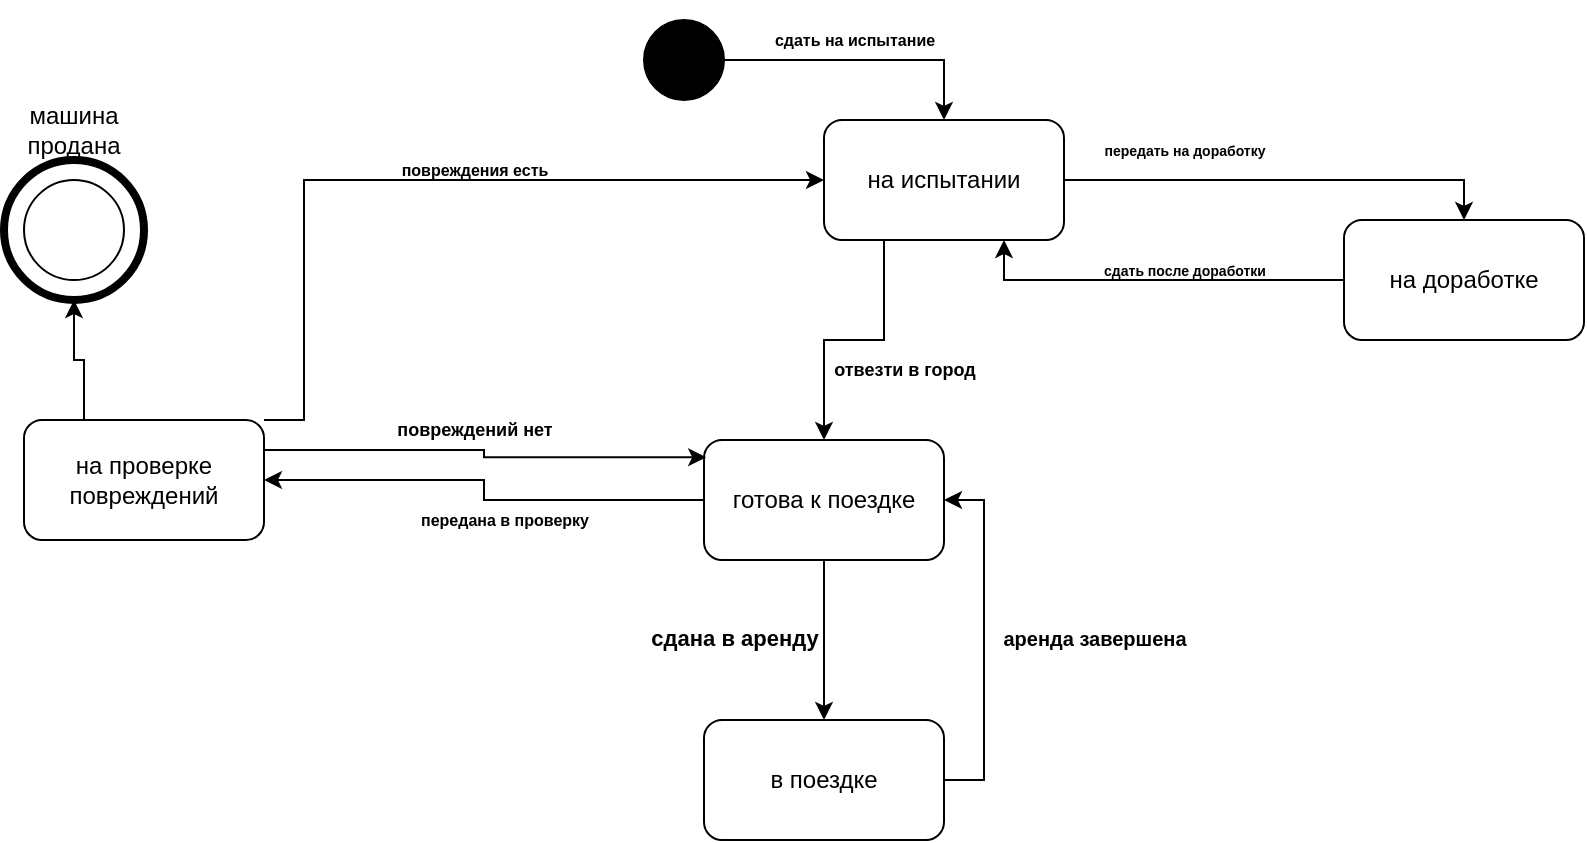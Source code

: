 <mxfile version="24.7.8">
  <diagram name="Страница — 1" id="pfLHj3D8Lvb418C5Jr1W">
    <mxGraphModel dx="808" dy="478" grid="1" gridSize="10" guides="1" tooltips="1" connect="1" arrows="1" fold="1" page="1" pageScale="1" pageWidth="2000" pageHeight="2000" background="none" math="0" shadow="0">
      <root>
        <mxCell id="0" />
        <mxCell id="1" parent="0" />
        <mxCell id="LL5S55sE1ruGed1GfhvK-27" value="" style="ellipse;whiteSpace=wrap;html=1;strokeColor=#000000;fillColor=#FFFFFF;strokeWidth=4;" vertex="1" parent="1">
          <mxGeometry x="260" y="1240" width="70" height="70" as="geometry" />
        </mxCell>
        <mxCell id="LL5S55sE1ruGed1GfhvK-8" style="edgeStyle=orthogonalEdgeStyle;rounded=0;orthogonalLoop=1;jettySize=auto;html=1;exitX=1;exitY=0.5;exitDx=0;exitDy=0;entryX=0.5;entryY=0;entryDx=0;entryDy=0;" edge="1" parent="1" source="LL5S55sE1ruGed1GfhvK-1" target="LL5S55sE1ruGed1GfhvK-7">
          <mxGeometry relative="1" as="geometry" />
        </mxCell>
        <mxCell id="LL5S55sE1ruGed1GfhvK-1" value="" style="ellipse;whiteSpace=wrap;html=1;fillColor=#000000;" vertex="1" parent="1">
          <mxGeometry x="580" y="1170" width="40" height="40" as="geometry" />
        </mxCell>
        <mxCell id="LL5S55sE1ruGed1GfhvK-5" style="edgeStyle=orthogonalEdgeStyle;rounded=0;orthogonalLoop=1;jettySize=auto;html=1;exitX=0.5;exitY=1;exitDx=0;exitDy=0;entryX=0.5;entryY=0;entryDx=0;entryDy=0;" edge="1" parent="1" source="LL5S55sE1ruGed1GfhvK-2" target="LL5S55sE1ruGed1GfhvK-4">
          <mxGeometry relative="1" as="geometry" />
        </mxCell>
        <mxCell id="LL5S55sE1ruGed1GfhvK-14" style="edgeStyle=orthogonalEdgeStyle;rounded=0;orthogonalLoop=1;jettySize=auto;html=1;exitX=0;exitY=0.5;exitDx=0;exitDy=0;entryX=1;entryY=0.5;entryDx=0;entryDy=0;" edge="1" parent="1" source="LL5S55sE1ruGed1GfhvK-2" target="LL5S55sE1ruGed1GfhvK-13">
          <mxGeometry relative="1" as="geometry" />
        </mxCell>
        <mxCell id="LL5S55sE1ruGed1GfhvK-2" value="готова к поездке" style="rounded=1;whiteSpace=wrap;html=1;" vertex="1" parent="1">
          <mxGeometry x="610" y="1380" width="120" height="60" as="geometry" />
        </mxCell>
        <mxCell id="LL5S55sE1ruGed1GfhvK-6" style="edgeStyle=orthogonalEdgeStyle;rounded=0;orthogonalLoop=1;jettySize=auto;html=1;exitX=1;exitY=0.5;exitDx=0;exitDy=0;entryX=1;entryY=0.5;entryDx=0;entryDy=0;" edge="1" parent="1" source="LL5S55sE1ruGed1GfhvK-4" target="LL5S55sE1ruGed1GfhvK-2">
          <mxGeometry relative="1" as="geometry" />
        </mxCell>
        <mxCell id="LL5S55sE1ruGed1GfhvK-4" value="в поездке" style="rounded=1;whiteSpace=wrap;html=1;" vertex="1" parent="1">
          <mxGeometry x="610" y="1520" width="120" height="60" as="geometry" />
        </mxCell>
        <mxCell id="LL5S55sE1ruGed1GfhvK-10" style="edgeStyle=orthogonalEdgeStyle;rounded=0;orthogonalLoop=1;jettySize=auto;html=1;exitX=1;exitY=0.5;exitDx=0;exitDy=0;entryX=0.5;entryY=0;entryDx=0;entryDy=0;" edge="1" parent="1" source="LL5S55sE1ruGed1GfhvK-7" target="LL5S55sE1ruGed1GfhvK-9">
          <mxGeometry relative="1" as="geometry" />
        </mxCell>
        <mxCell id="LL5S55sE1ruGed1GfhvK-12" style="edgeStyle=orthogonalEdgeStyle;rounded=0;orthogonalLoop=1;jettySize=auto;html=1;exitX=0.25;exitY=1;exitDx=0;exitDy=0;entryX=0.5;entryY=0;entryDx=0;entryDy=0;" edge="1" parent="1" source="LL5S55sE1ruGed1GfhvK-7" target="LL5S55sE1ruGed1GfhvK-2">
          <mxGeometry relative="1" as="geometry" />
        </mxCell>
        <mxCell id="LL5S55sE1ruGed1GfhvK-7" value="на испытании" style="rounded=1;whiteSpace=wrap;html=1;" vertex="1" parent="1">
          <mxGeometry x="670" y="1220" width="120" height="60" as="geometry" />
        </mxCell>
        <mxCell id="LL5S55sE1ruGed1GfhvK-11" style="edgeStyle=orthogonalEdgeStyle;rounded=0;orthogonalLoop=1;jettySize=auto;html=1;exitX=0;exitY=0.5;exitDx=0;exitDy=0;entryX=0.75;entryY=1;entryDx=0;entryDy=0;" edge="1" parent="1" source="LL5S55sE1ruGed1GfhvK-9" target="LL5S55sE1ruGed1GfhvK-7">
          <mxGeometry relative="1" as="geometry" />
        </mxCell>
        <mxCell id="LL5S55sE1ruGed1GfhvK-9" value="на доработке" style="rounded=1;whiteSpace=wrap;html=1;" vertex="1" parent="1">
          <mxGeometry x="930" y="1270" width="120" height="60" as="geometry" />
        </mxCell>
        <mxCell id="LL5S55sE1ruGed1GfhvK-15" style="edgeStyle=orthogonalEdgeStyle;rounded=0;orthogonalLoop=1;jettySize=auto;html=1;exitX=1;exitY=0;exitDx=0;exitDy=0;entryX=0;entryY=0.5;entryDx=0;entryDy=0;" edge="1" parent="1" source="LL5S55sE1ruGed1GfhvK-13" target="LL5S55sE1ruGed1GfhvK-7">
          <mxGeometry relative="1" as="geometry">
            <Array as="points">
              <mxPoint x="410" y="1370" />
              <mxPoint x="410" y="1250" />
            </Array>
          </mxGeometry>
        </mxCell>
        <mxCell id="LL5S55sE1ruGed1GfhvK-28" style="edgeStyle=orthogonalEdgeStyle;rounded=0;orthogonalLoop=1;jettySize=auto;html=1;exitX=0.25;exitY=0;exitDx=0;exitDy=0;entryX=0.5;entryY=1;entryDx=0;entryDy=0;" edge="1" parent="1" source="LL5S55sE1ruGed1GfhvK-13" target="LL5S55sE1ruGed1GfhvK-27">
          <mxGeometry relative="1" as="geometry" />
        </mxCell>
        <mxCell id="LL5S55sE1ruGed1GfhvK-13" value="на проверке повреждений" style="rounded=1;whiteSpace=wrap;html=1;" vertex="1" parent="1">
          <mxGeometry x="270" y="1370" width="120" height="60" as="geometry" />
        </mxCell>
        <mxCell id="LL5S55sE1ruGed1GfhvK-16" value="&lt;font style=&quot;font-size: 8px;&quot;&gt;сдать на испытание&lt;/font&gt;" style="text;strokeColor=none;fillColor=none;html=1;fontSize=24;fontStyle=1;verticalAlign=middle;align=center;" vertex="1" parent="1">
          <mxGeometry x="640" y="1160" width="90" height="30" as="geometry" />
        </mxCell>
        <mxCell id="LL5S55sE1ruGed1GfhvK-17" value="&lt;font style=&quot;font-size: 7px;&quot;&gt;передать на доработку&lt;/font&gt;" style="text;strokeColor=none;fillColor=none;html=1;fontSize=24;fontStyle=1;verticalAlign=middle;align=center;" vertex="1" parent="1">
          <mxGeometry x="810" y="1220" width="80" height="20" as="geometry" />
        </mxCell>
        <mxCell id="LL5S55sE1ruGed1GfhvK-18" value="&lt;font style=&quot;font-size: 7px;&quot;&gt;сдать после доработки&lt;/font&gt;" style="text;strokeColor=none;fillColor=none;html=1;fontSize=24;fontStyle=1;verticalAlign=middle;align=center;" vertex="1" parent="1">
          <mxGeometry x="810" y="1280" width="80" height="20" as="geometry" />
        </mxCell>
        <mxCell id="LL5S55sE1ruGed1GfhvK-19" value="&lt;font style=&quot;font-size: 9px;&quot;&gt;отвезти в город&lt;/font&gt;" style="text;strokeColor=none;fillColor=none;html=1;fontSize=24;fontStyle=1;verticalAlign=middle;align=center;" vertex="1" parent="1">
          <mxGeometry x="670" y="1330" width="80" height="20" as="geometry" />
        </mxCell>
        <mxCell id="LL5S55sE1ruGed1GfhvK-20" value="&lt;font style=&quot;font-size: 11px;&quot;&gt;сдана в аренду&lt;/font&gt;" style="text;strokeColor=none;fillColor=none;html=1;fontSize=24;fontStyle=1;verticalAlign=middle;align=center;" vertex="1" parent="1">
          <mxGeometry x="580" y="1460" width="90" height="30" as="geometry" />
        </mxCell>
        <mxCell id="LL5S55sE1ruGed1GfhvK-21" value="&lt;font style=&quot;font-size: 10px;&quot;&gt;аренда завершена&lt;/font&gt;" style="text;strokeColor=none;fillColor=none;html=1;fontSize=24;fontStyle=1;verticalAlign=middle;align=center;" vertex="1" parent="1">
          <mxGeometry x="760" y="1462.5" width="90" height="25" as="geometry" />
        </mxCell>
        <mxCell id="LL5S55sE1ruGed1GfhvK-22" value="&lt;font style=&quot;font-size: 8px;&quot;&gt;передана в проверку&lt;/font&gt;" style="text;strokeColor=none;fillColor=none;html=1;fontSize=24;fontStyle=1;verticalAlign=middle;align=center;" vertex="1" parent="1">
          <mxGeometry x="470" y="1400" width="80" height="30" as="geometry" />
        </mxCell>
        <mxCell id="LL5S55sE1ruGed1GfhvK-23" value="&lt;font style=&quot;font-size: 8px;&quot;&gt;повреждения есть&lt;/font&gt;" style="text;strokeColor=none;fillColor=none;html=1;fontSize=24;fontStyle=1;verticalAlign=middle;align=center;" vertex="1" parent="1">
          <mxGeometry x="460" y="1230" width="70" height="20" as="geometry" />
        </mxCell>
        <mxCell id="LL5S55sE1ruGed1GfhvK-24" style="edgeStyle=orthogonalEdgeStyle;rounded=0;orthogonalLoop=1;jettySize=auto;html=1;exitX=1;exitY=0.25;exitDx=0;exitDy=0;entryX=0.009;entryY=0.144;entryDx=0;entryDy=0;entryPerimeter=0;" edge="1" parent="1" source="LL5S55sE1ruGed1GfhvK-13" target="LL5S55sE1ruGed1GfhvK-2">
          <mxGeometry relative="1" as="geometry" />
        </mxCell>
        <mxCell id="LL5S55sE1ruGed1GfhvK-25" value="&lt;font style=&quot;font-size: 9px;&quot;&gt;повреждений нет&lt;/font&gt;" style="text;strokeColor=none;fillColor=none;html=1;fontSize=24;fontStyle=1;verticalAlign=middle;align=center;" vertex="1" parent="1">
          <mxGeometry x="450" y="1360" width="90" height="20" as="geometry" />
        </mxCell>
        <mxCell id="LL5S55sE1ruGed1GfhvK-26" value="" style="ellipse;whiteSpace=wrap;html=1;" vertex="1" parent="1">
          <mxGeometry x="270" y="1250" width="50" height="50" as="geometry" />
        </mxCell>
        <mxCell id="LL5S55sE1ruGed1GfhvK-29" value="машина продана" style="text;html=1;align=center;verticalAlign=middle;whiteSpace=wrap;rounded=0;" vertex="1" parent="1">
          <mxGeometry x="265" y="1210" width="60" height="30" as="geometry" />
        </mxCell>
      </root>
    </mxGraphModel>
  </diagram>
</mxfile>
